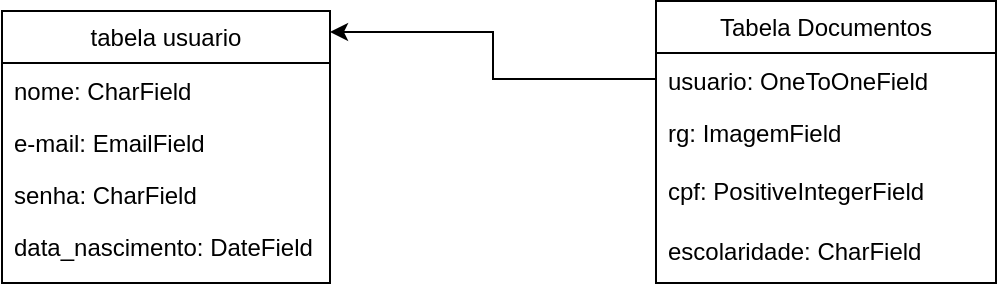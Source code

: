 <mxfile version="24.3.1" type="device">
  <diagram name="Página-1" id="mSlDpWe7RTdtXhh11aqq">
    <mxGraphModel dx="1434" dy="772" grid="0" gridSize="10" guides="1" tooltips="1" connect="1" arrows="1" fold="1" page="1" pageScale="1" pageWidth="827" pageHeight="1169" background="none" math="0" shadow="0">
      <root>
        <mxCell id="0" />
        <mxCell id="1" parent="0" />
        <mxCell id="ua3_gRfpmKq1iTaD23sE-1" value="&lt;font style=&quot;vertical-align: inherit;&quot;&gt;&lt;font style=&quot;vertical-align: inherit;&quot;&gt;tabela usuario&lt;/font&gt;&lt;/font&gt;" style="swimlane;fontStyle=0;childLayout=stackLayout;horizontal=1;startSize=26;fillColor=none;horizontalStack=0;resizeParent=1;resizeParentMax=0;resizeLast=0;collapsible=1;marginBottom=0;whiteSpace=wrap;html=1;" vertex="1" parent="1">
          <mxGeometry x="144" y="125.5" width="164" height="136" as="geometry" />
        </mxCell>
        <mxCell id="ua3_gRfpmKq1iTaD23sE-2" value="&lt;font style=&quot;vertical-align: inherit;&quot;&gt;&lt;font style=&quot;vertical-align: inherit;&quot;&gt;&lt;font style=&quot;vertical-align: inherit;&quot;&gt;&lt;font style=&quot;vertical-align: inherit;&quot;&gt;&lt;font style=&quot;vertical-align: inherit;&quot;&gt;&lt;font style=&quot;vertical-align: inherit;&quot;&gt;&lt;font style=&quot;vertical-align: inherit;&quot;&gt;&lt;font style=&quot;vertical-align: inherit;&quot;&gt;&lt;font style=&quot;vertical-align: inherit;&quot;&gt;&lt;font style=&quot;vertical-align: inherit;&quot;&gt;nome: CharField&lt;/font&gt;&lt;/font&gt;&lt;/font&gt;&lt;/font&gt;&lt;/font&gt;&lt;/font&gt;&lt;/font&gt;&lt;/font&gt;&lt;/font&gt;&lt;/font&gt;" style="text;strokeColor=none;fillColor=none;align=left;verticalAlign=top;spacingLeft=4;spacingRight=4;overflow=hidden;rotatable=0;points=[[0,0.5],[1,0.5]];portConstraint=eastwest;whiteSpace=wrap;html=1;" vertex="1" parent="ua3_gRfpmKq1iTaD23sE-1">
          <mxGeometry y="26" width="164" height="26" as="geometry" />
        </mxCell>
        <mxCell id="ua3_gRfpmKq1iTaD23sE-3" value="&lt;font style=&quot;vertical-align: inherit;&quot;&gt;&lt;font style=&quot;vertical-align: inherit;&quot;&gt;&lt;font style=&quot;vertical-align: inherit;&quot;&gt;&lt;font style=&quot;vertical-align: inherit;&quot;&gt;e-mail: EmailField&lt;/font&gt;&lt;/font&gt;&lt;/font&gt;&lt;/font&gt;" style="text;strokeColor=none;fillColor=none;align=left;verticalAlign=top;spacingLeft=4;spacingRight=4;overflow=hidden;rotatable=0;points=[[0,0.5],[1,0.5]];portConstraint=eastwest;whiteSpace=wrap;html=1;" vertex="1" parent="ua3_gRfpmKq1iTaD23sE-1">
          <mxGeometry y="52" width="164" height="26" as="geometry" />
        </mxCell>
        <mxCell id="ua3_gRfpmKq1iTaD23sE-4" value="&lt;font style=&quot;vertical-align: inherit;&quot;&gt;&lt;font style=&quot;vertical-align: inherit;&quot;&gt;senha: CharField&lt;/font&gt;&lt;/font&gt;" style="text;strokeColor=none;fillColor=none;align=left;verticalAlign=top;spacingLeft=4;spacingRight=4;overflow=hidden;rotatable=0;points=[[0,0.5],[1,0.5]];portConstraint=eastwest;whiteSpace=wrap;html=1;" vertex="1" parent="ua3_gRfpmKq1iTaD23sE-1">
          <mxGeometry y="78" width="164" height="26" as="geometry" />
        </mxCell>
        <mxCell id="ua3_gRfpmKq1iTaD23sE-6" value="&lt;font style=&quot;vertical-align: inherit;&quot;&gt;&lt;font style=&quot;vertical-align: inherit;&quot;&gt;&lt;font style=&quot;vertical-align: inherit;&quot;&gt;&lt;font style=&quot;vertical-align: inherit;&quot;&gt;&lt;font style=&quot;vertical-align: inherit;&quot;&gt;&lt;font style=&quot;vertical-align: inherit;&quot;&gt;data_nascimento: DateField&lt;/font&gt;&lt;/font&gt;&lt;/font&gt;&lt;/font&gt;&lt;/font&gt;&lt;/font&gt;" style="text;strokeColor=none;fillColor=none;align=left;verticalAlign=top;spacingLeft=4;spacingRight=4;overflow=hidden;rotatable=0;points=[[0,0.5],[1,0.5]];portConstraint=eastwest;whiteSpace=wrap;html=1;" vertex="1" parent="ua3_gRfpmKq1iTaD23sE-1">
          <mxGeometry y="104" width="164" height="32" as="geometry" />
        </mxCell>
        <mxCell id="ua3_gRfpmKq1iTaD23sE-7" value="&lt;font style=&quot;vertical-align: inherit;&quot;&gt;&lt;font style=&quot;vertical-align: inherit;&quot;&gt;Tabela Documentos&lt;/font&gt;&lt;/font&gt;" style="swimlane;fontStyle=0;childLayout=stackLayout;horizontal=1;startSize=26;fillColor=none;horizontalStack=0;resizeParent=1;resizeParentMax=0;resizeLast=0;collapsible=1;marginBottom=0;whiteSpace=wrap;html=1;" vertex="1" parent="1">
          <mxGeometry x="471" y="120.5" width="170" height="141" as="geometry" />
        </mxCell>
        <mxCell id="ua3_gRfpmKq1iTaD23sE-9" value="&lt;font style=&quot;vertical-align: inherit;&quot;&gt;&lt;font style=&quot;vertical-align: inherit;&quot;&gt;usuario: OneToOneField&lt;/font&gt;&lt;/font&gt;" style="text;strokeColor=none;fillColor=none;align=left;verticalAlign=top;spacingLeft=4;spacingRight=4;overflow=hidden;rotatable=0;points=[[0,0.5],[1,0.5]];portConstraint=eastwest;whiteSpace=wrap;html=1;" vertex="1" parent="ua3_gRfpmKq1iTaD23sE-7">
          <mxGeometry y="26" width="170" height="26" as="geometry" />
        </mxCell>
        <mxCell id="ua3_gRfpmKq1iTaD23sE-10" value="&lt;font style=&quot;vertical-align: inherit;&quot;&gt;&lt;font style=&quot;vertical-align: inherit;&quot;&gt;&lt;font style=&quot;vertical-align: inherit;&quot;&gt;&lt;font style=&quot;vertical-align: inherit;&quot;&gt;rg: ImagemField&lt;/font&gt;&lt;/font&gt;&lt;/font&gt;&lt;/font&gt;" style="text;strokeColor=none;fillColor=none;align=left;verticalAlign=top;spacingLeft=4;spacingRight=4;overflow=hidden;rotatable=0;points=[[0,0.5],[1,0.5]];portConstraint=eastwest;whiteSpace=wrap;html=1;" vertex="1" parent="ua3_gRfpmKq1iTaD23sE-7">
          <mxGeometry y="52" width="170" height="29" as="geometry" />
        </mxCell>
        <mxCell id="ua3_gRfpmKq1iTaD23sE-11" value="&lt;font style=&quot;vertical-align: inherit;&quot;&gt;&lt;font style=&quot;vertical-align: inherit;&quot;&gt;&lt;font style=&quot;vertical-align: inherit;&quot;&gt;&lt;font style=&quot;vertical-align: inherit;&quot;&gt;cpf: PositiveIntegerField&lt;/font&gt;&lt;/font&gt;&lt;/font&gt;&lt;/font&gt;" style="text;strokeColor=none;fillColor=none;align=left;verticalAlign=top;spacingLeft=4;spacingRight=4;overflow=hidden;rotatable=0;points=[[0,0.5],[1,0.5]];portConstraint=eastwest;whiteSpace=wrap;html=1;" vertex="1" parent="ua3_gRfpmKq1iTaD23sE-7">
          <mxGeometry y="81" width="170" height="30" as="geometry" />
        </mxCell>
        <mxCell id="ua3_gRfpmKq1iTaD23sE-12" value="&lt;font style=&quot;vertical-align: inherit;&quot;&gt;&lt;font style=&quot;vertical-align: inherit;&quot;&gt;&lt;font style=&quot;vertical-align: inherit;&quot;&gt;&lt;font style=&quot;vertical-align: inherit;&quot;&gt;escolaridade: CharField&lt;/font&gt;&lt;/font&gt;&lt;/font&gt;&lt;/font&gt;" style="text;strokeColor=none;fillColor=none;align=left;verticalAlign=top;spacingLeft=4;spacingRight=4;overflow=hidden;rotatable=0;points=[[0,0.5],[1,0.5]];portConstraint=eastwest;whiteSpace=wrap;html=1;" vertex="1" parent="ua3_gRfpmKq1iTaD23sE-7">
          <mxGeometry y="111" width="170" height="30" as="geometry" />
        </mxCell>
        <mxCell id="ua3_gRfpmKq1iTaD23sE-17" style="edgeStyle=orthogonalEdgeStyle;rounded=0;orthogonalLoop=1;jettySize=auto;html=1;exitX=0;exitY=0.5;exitDx=0;exitDy=0;entryX=1;entryY=0.077;entryDx=0;entryDy=0;entryPerimeter=0;" edge="1" parent="1" source="ua3_gRfpmKq1iTaD23sE-9" target="ua3_gRfpmKq1iTaD23sE-1">
          <mxGeometry relative="1" as="geometry" />
        </mxCell>
      </root>
    </mxGraphModel>
  </diagram>
</mxfile>
